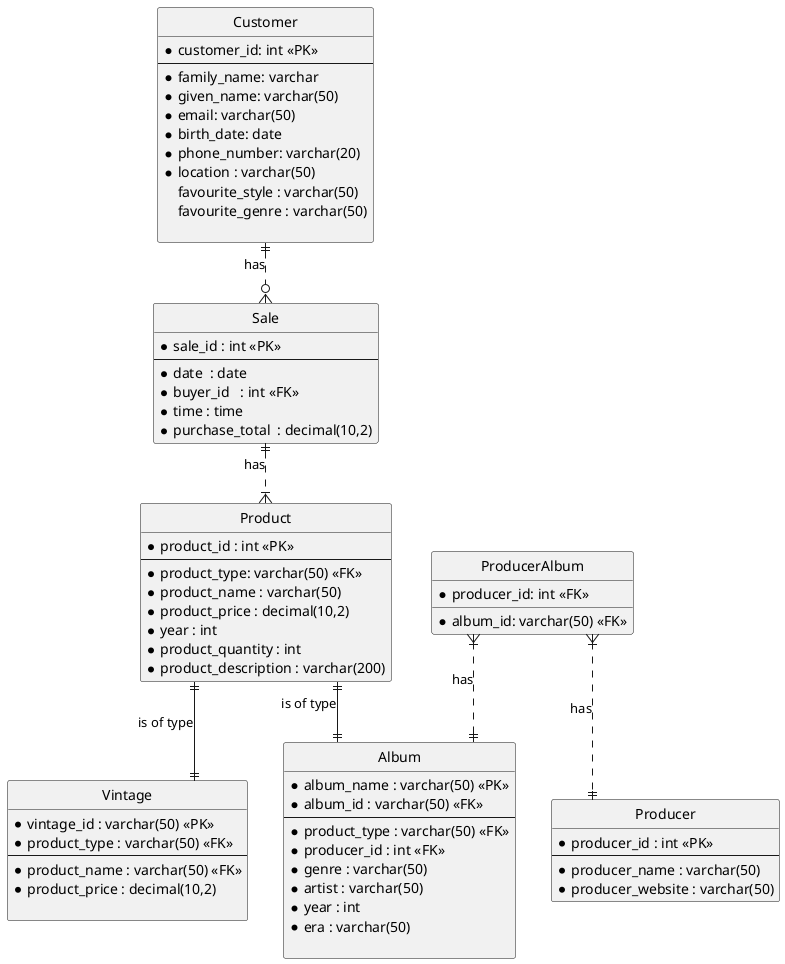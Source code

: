 @startuml ERD-HV-LoFi 

skinparam Style StrictUML
skinparam LineType ortho
skinparam monochrome true

class Customer {
    * customer_id: int <<PK>>
--
    * family_name: varchar
    * given_name: varchar(50)
    * email: varchar(50) 
    * birth_date: date 
    * phone_number: varchar(20) 
    * location : varchar(50) 
      favourite_style : varchar(50) 
      favourite_genre : varchar(50) 
  
}

class Sale{
    * sale_id : int <<PK>>
    --
    * date  : date 
    * buyer_id   : int <<FK>>
    * time : time 
    * purchase_total  : decimal(10,2)
}

class Album {
    * album_name : varchar(50) <<PK>>
   * album_id : varchar(50) <<FK>>
--
    * product_type : varchar(50) <<FK>>
    * producer_id : int <<FK>>
    * genre : varchar(50) 
    * artist : varchar(50) 
    * year : int 
    * era : varchar(50) 

}
class Product{
    * product_id : int <<PK>>
--
    * product_type: varchar(50) <<FK>>
    * product_name : varchar(50) 
    * product_price : decimal(10,2) 
    * year : int 
    * product_quantity : int 
    * product_description : varchar(200) 
}

class Vintage {
    * vintage_id : varchar(50) <<PK>>
    * product_type : varchar(50) <<FK>>
--
    * product_name : varchar(50) <<FK>>
    * product_price : decimal(10,2)

}

class ProducerAlbum {
    * producer_id: int <<FK>>
    * album_id: varchar(50) <<FK>>
}

class Producer{
    * producer_id : int <<PK>>
--
    * producer_name : varchar(50)
    * producer_website : varchar(50)
}



Sale ||..|{ Product : has
Customer ||..o{ Sale : has
Product ||--|| Album : is of type
Product ||--|| Vintage : is of type
ProducerAlbum }|..|| Album : has
ProducerAlbum }|..|| Producer : has

@enduml 